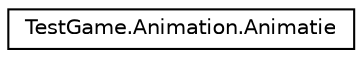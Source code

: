 digraph "Graphical Class Hierarchy"
{
 // LATEX_PDF_SIZE
  edge [fontname="Helvetica",fontsize="10",labelfontname="Helvetica",labelfontsize="10"];
  node [fontname="Helvetica",fontsize="10",shape=record];
  rankdir="LR";
  Node0 [label="TestGame.Animation.Animatie",height=0.2,width=0.4,color="black", fillcolor="white", style="filled",URL="$df/d72/class_test_game_1_1_animation_1_1_animatie.html",tooltip=" "];
}
